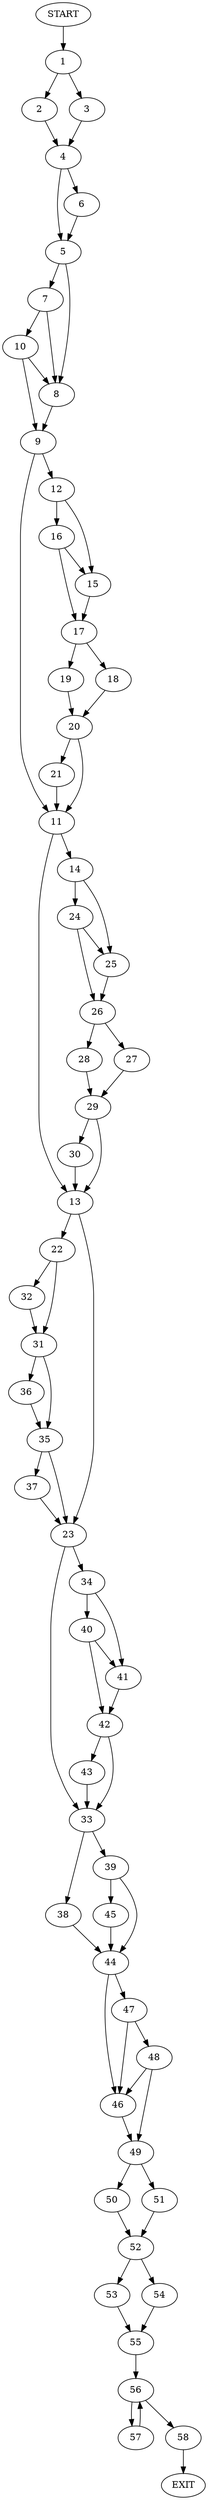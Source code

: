 digraph {
0 [label="START"]
59 [label="EXIT"]
0 -> 1
1 -> 2
1 -> 3
2 -> 4
3 -> 4
4 -> 5
4 -> 6
5 -> 7
5 -> 8
6 -> 5
8 -> 9
7 -> 8
7 -> 10
10 -> 8
10 -> 9
9 -> 11
9 -> 12
11 -> 13
11 -> 14
12 -> 15
12 -> 16
16 -> 17
16 -> 15
15 -> 17
17 -> 18
17 -> 19
19 -> 20
18 -> 20
20 -> 21
20 -> 11
21 -> 11
13 -> 22
13 -> 23
14 -> 24
14 -> 25
24 -> 26
24 -> 25
25 -> 26
26 -> 27
26 -> 28
27 -> 29
28 -> 29
29 -> 13
29 -> 30
30 -> 13
22 -> 31
22 -> 32
23 -> 33
23 -> 34
31 -> 35
31 -> 36
32 -> 31
36 -> 35
35 -> 23
35 -> 37
37 -> 23
33 -> 38
33 -> 39
34 -> 40
34 -> 41
41 -> 42
40 -> 41
40 -> 42
42 -> 33
42 -> 43
43 -> 33
38 -> 44
39 -> 45
39 -> 44
44 -> 46
44 -> 47
45 -> 44
47 -> 46
47 -> 48
46 -> 49
48 -> 46
48 -> 49
49 -> 50
49 -> 51
51 -> 52
50 -> 52
52 -> 53
52 -> 54
54 -> 55
53 -> 55
55 -> 56
56 -> 57
56 -> 58
58 -> 59
57 -> 56
}
